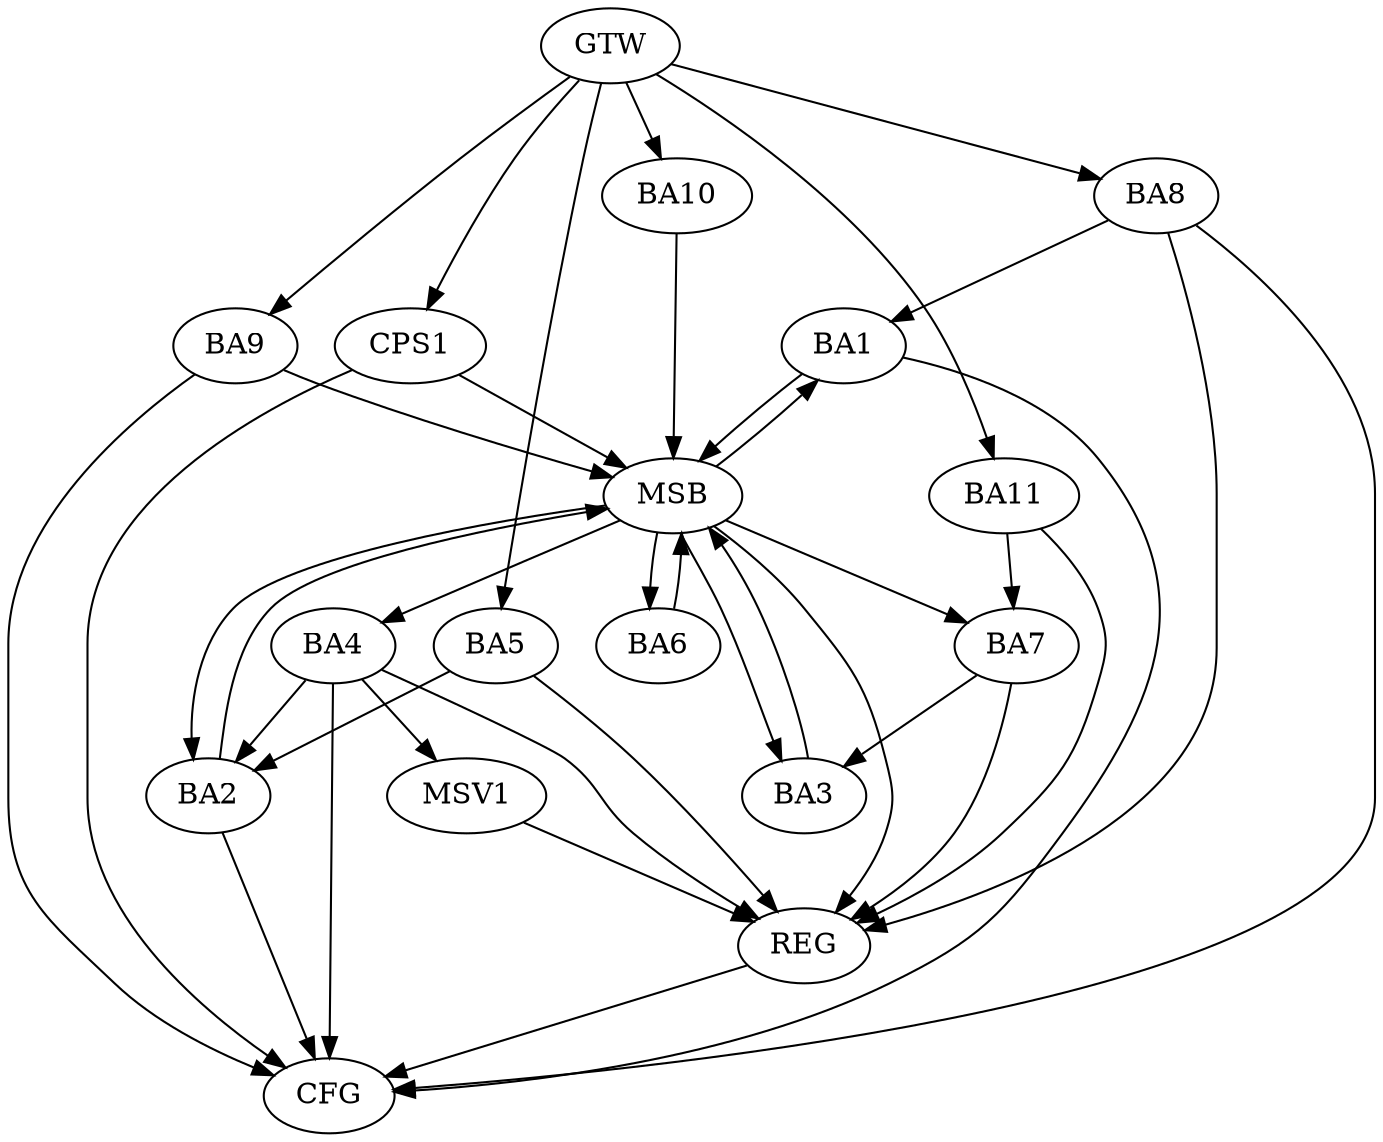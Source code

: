 strict digraph G {
  BA1 [ label="BA1" ];
  BA2 [ label="BA2" ];
  BA3 [ label="BA3" ];
  BA4 [ label="BA4" ];
  BA5 [ label="BA5" ];
  BA6 [ label="BA6" ];
  BA7 [ label="BA7" ];
  BA8 [ label="BA8" ];
  BA9 [ label="BA9" ];
  BA10 [ label="BA10" ];
  BA11 [ label="BA11" ];
  CPS1 [ label="CPS1" ];
  GTW [ label="GTW" ];
  REG [ label="REG" ];
  MSB [ label="MSB" ];
  CFG [ label="CFG" ];
  MSV1 [ label="MSV1" ];
  BA4 -> BA2;
  BA5 -> BA2;
  BA7 -> BA3;
  BA8 -> BA1;
  BA11 -> BA7;
  GTW -> BA5;
  GTW -> BA8;
  GTW -> BA9;
  GTW -> BA10;
  GTW -> BA11;
  GTW -> CPS1;
  BA4 -> REG;
  BA5 -> REG;
  BA7 -> REG;
  BA8 -> REG;
  BA11 -> REG;
  BA1 -> MSB;
  MSB -> BA2;
  MSB -> REG;
  BA2 -> MSB;
  MSB -> BA1;
  BA3 -> MSB;
  BA6 -> MSB;
  MSB -> BA3;
  BA9 -> MSB;
  MSB -> BA7;
  BA10 -> MSB;
  MSB -> BA4;
  CPS1 -> MSB;
  MSB -> BA6;
  BA8 -> CFG;
  CPS1 -> CFG;
  BA9 -> CFG;
  BA4 -> CFG;
  BA2 -> CFG;
  BA1 -> CFG;
  REG -> CFG;
  BA4 -> MSV1;
  MSV1 -> REG;
}
